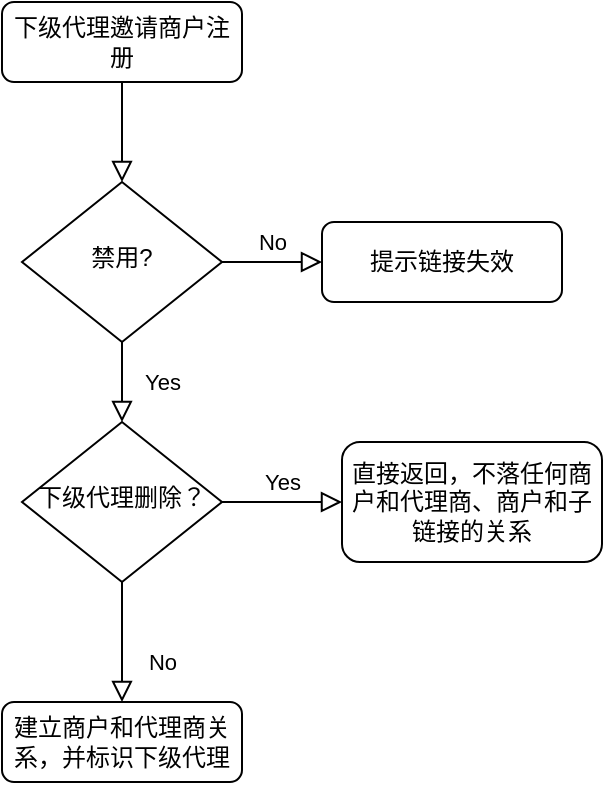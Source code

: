 <mxfile version="20.0.4" type="github">
  <diagram id="SLckoxCkZw4ypblzKzed" name="Page-1">
    <mxGraphModel dx="1422" dy="762" grid="1" gridSize="10" guides="1" tooltips="1" connect="1" arrows="1" fold="1" page="1" pageScale="1" pageWidth="827" pageHeight="1169" math="0" shadow="0">
      <root>
        <mxCell id="0" />
        <mxCell id="1" parent="0" />
        <mxCell id="v3JGYxsMAvjKygBHS8rR-2" value="" style="rounded=0;html=1;jettySize=auto;orthogonalLoop=1;fontSize=11;endArrow=block;endFill=0;endSize=8;strokeWidth=1;shadow=0;labelBackgroundColor=none;edgeStyle=orthogonalEdgeStyle;" edge="1" parent="1" source="v3JGYxsMAvjKygBHS8rR-3" target="v3JGYxsMAvjKygBHS8rR-6">
          <mxGeometry relative="1" as="geometry" />
        </mxCell>
        <mxCell id="v3JGYxsMAvjKygBHS8rR-3" value="下级代理邀请商户注册" style="rounded=1;whiteSpace=wrap;html=1;fontSize=12;glass=0;strokeWidth=1;shadow=0;" vertex="1" parent="1">
          <mxGeometry x="160" y="80" width="120" height="40" as="geometry" />
        </mxCell>
        <mxCell id="v3JGYxsMAvjKygBHS8rR-4" value="Yes" style="rounded=0;html=1;jettySize=auto;orthogonalLoop=1;fontSize=11;endArrow=block;endFill=0;endSize=8;strokeWidth=1;shadow=0;labelBackgroundColor=none;edgeStyle=orthogonalEdgeStyle;" edge="1" parent="1" source="v3JGYxsMAvjKygBHS8rR-6" target="v3JGYxsMAvjKygBHS8rR-10">
          <mxGeometry y="20" relative="1" as="geometry">
            <mxPoint as="offset" />
          </mxGeometry>
        </mxCell>
        <mxCell id="v3JGYxsMAvjKygBHS8rR-5" value="No" style="edgeStyle=orthogonalEdgeStyle;rounded=0;html=1;jettySize=auto;orthogonalLoop=1;fontSize=11;endArrow=block;endFill=0;endSize=8;strokeWidth=1;shadow=0;labelBackgroundColor=none;" edge="1" parent="1" source="v3JGYxsMAvjKygBHS8rR-6" target="v3JGYxsMAvjKygBHS8rR-7">
          <mxGeometry y="10" relative="1" as="geometry">
            <mxPoint as="offset" />
          </mxGeometry>
        </mxCell>
        <mxCell id="v3JGYxsMAvjKygBHS8rR-6" value="禁用?" style="rhombus;whiteSpace=wrap;html=1;shadow=0;fontFamily=Helvetica;fontSize=12;align=center;strokeWidth=1;spacing=6;spacingTop=-4;" vertex="1" parent="1">
          <mxGeometry x="170" y="170" width="100" height="80" as="geometry" />
        </mxCell>
        <mxCell id="v3JGYxsMAvjKygBHS8rR-7" value="提示链接失效" style="rounded=1;whiteSpace=wrap;html=1;fontSize=12;glass=0;strokeWidth=1;shadow=0;" vertex="1" parent="1">
          <mxGeometry x="320" y="190" width="120" height="40" as="geometry" />
        </mxCell>
        <mxCell id="v3JGYxsMAvjKygBHS8rR-8" value="No" style="rounded=0;html=1;jettySize=auto;orthogonalLoop=1;fontSize=11;endArrow=block;endFill=0;endSize=8;strokeWidth=1;shadow=0;labelBackgroundColor=none;edgeStyle=orthogonalEdgeStyle;" edge="1" parent="1" source="v3JGYxsMAvjKygBHS8rR-10" target="v3JGYxsMAvjKygBHS8rR-11">
          <mxGeometry x="0.333" y="20" relative="1" as="geometry">
            <mxPoint as="offset" />
          </mxGeometry>
        </mxCell>
        <mxCell id="v3JGYxsMAvjKygBHS8rR-9" value="Yes" style="edgeStyle=orthogonalEdgeStyle;rounded=0;html=1;jettySize=auto;orthogonalLoop=1;fontSize=11;endArrow=block;endFill=0;endSize=8;strokeWidth=1;shadow=0;labelBackgroundColor=none;" edge="1" parent="1" source="v3JGYxsMAvjKygBHS8rR-10" target="v3JGYxsMAvjKygBHS8rR-12">
          <mxGeometry y="10" relative="1" as="geometry">
            <mxPoint as="offset" />
          </mxGeometry>
        </mxCell>
        <mxCell id="v3JGYxsMAvjKygBHS8rR-10" value="下级代理删除？" style="rhombus;whiteSpace=wrap;html=1;shadow=0;fontFamily=Helvetica;fontSize=12;align=center;strokeWidth=1;spacing=6;spacingTop=-4;" vertex="1" parent="1">
          <mxGeometry x="170" y="290" width="100" height="80" as="geometry" />
        </mxCell>
        <mxCell id="v3JGYxsMAvjKygBHS8rR-11" value="建立商户和代理商关系，并标识下级代理" style="rounded=1;whiteSpace=wrap;html=1;fontSize=12;glass=0;strokeWidth=1;shadow=0;" vertex="1" parent="1">
          <mxGeometry x="160" y="430" width="120" height="40" as="geometry" />
        </mxCell>
        <mxCell id="v3JGYxsMAvjKygBHS8rR-12" value="直接返回，不落任何商户和代理商、商户和子链接的关系" style="rounded=1;whiteSpace=wrap;html=1;fontSize=12;glass=0;strokeWidth=1;shadow=0;" vertex="1" parent="1">
          <mxGeometry x="330" y="300" width="130" height="60" as="geometry" />
        </mxCell>
      </root>
    </mxGraphModel>
  </diagram>
</mxfile>
